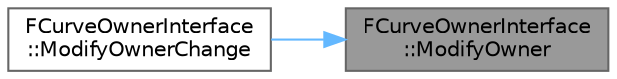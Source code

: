 digraph "FCurveOwnerInterface::ModifyOwner"
{
 // INTERACTIVE_SVG=YES
 // LATEX_PDF_SIZE
  bgcolor="transparent";
  edge [fontname=Helvetica,fontsize=10,labelfontname=Helvetica,labelfontsize=10];
  node [fontname=Helvetica,fontsize=10,shape=box,height=0.2,width=0.4];
  rankdir="RL";
  Node1 [id="Node000001",label="FCurveOwnerInterface\l::ModifyOwner",height=0.2,width=0.4,color="gray40", fillcolor="grey60", style="filled", fontcolor="black",tooltip="Called to modify the owner of the curve."];
  Node1 -> Node2 [id="edge1_Node000001_Node000002",dir="back",color="steelblue1",style="solid",tooltip=" "];
  Node2 [id="Node000002",label="FCurveOwnerInterface\l::ModifyOwnerChange",height=0.2,width=0.4,color="grey40", fillcolor="white", style="filled",URL="$d6/d72/classFCurveOwnerInterface.html#a2dd945eb4d7e141ab593c0161035b37b",tooltip="Called to modify the owner of the curve during interaction/while being edited."];
}

